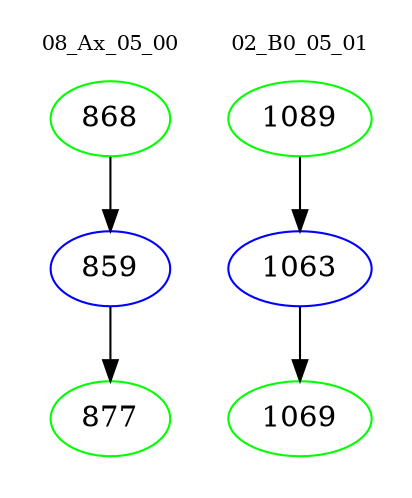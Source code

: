 digraph{
subgraph cluster_0 {
color = white
label = "08_Ax_05_00";
fontsize=10;
T0_868 [label="868", color="green"]
T0_868 -> T0_859 [color="black"]
T0_859 [label="859", color="blue"]
T0_859 -> T0_877 [color="black"]
T0_877 [label="877", color="green"]
}
subgraph cluster_1 {
color = white
label = "02_B0_05_01";
fontsize=10;
T1_1089 [label="1089", color="green"]
T1_1089 -> T1_1063 [color="black"]
T1_1063 [label="1063", color="blue"]
T1_1063 -> T1_1069 [color="black"]
T1_1069 [label="1069", color="green"]
}
}
